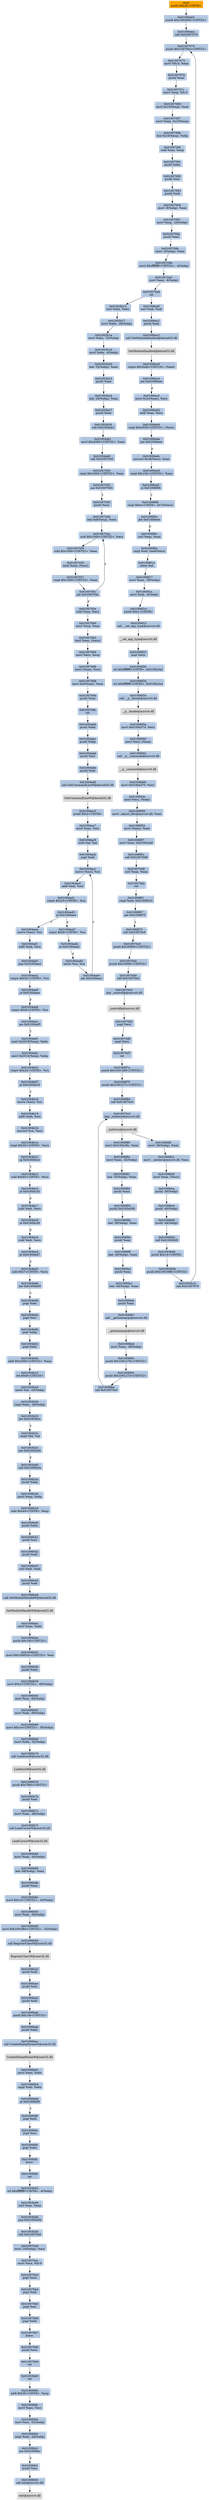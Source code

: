 digraph G {
node[shape=rectangle,style=filled,fillcolor=lightsteelblue,color=lightsteelblue]
bgcolor="transparent"
a0x01006eb3pushl_0x28UINT8[label="start\npushl $0x28<UINT8>",color="lightgrey",fillcolor="orange"];
a0x01006eb5pushl_0x1002000UINT32[label="0x01006eb5\npushl $0x1002000<UINT32>"];
a0x01006ebacall_0x01007070[label="0x01006eba\ncall 0x01007070"];
a0x01007070pushl_0x10070dcUINT32[label="0x01007070\npushl $0x10070dc<UINT32>"];
a0x01007075movl_fs_0_eax[label="0x01007075\nmovl %fs:0, %eax"];
a0x0100707bpushl_eax[label="0x0100707b\npushl %eax"];
a0x0100707cmovl_esp_fs_0[label="0x0100707c\nmovl %esp, %fs:0"];
a0x01007083movl_0x10esp__eax[label="0x01007083\nmovl 0x10(%esp), %eax"];
a0x01007087movl_ebp_0x10esp_[label="0x01007087\nmovl %ebp, 0x10(%esp)"];
a0x0100708bleal_0x10esp__ebp[label="0x0100708b\nleal 0x10(%esp), %ebp"];
a0x0100708fsubl_eax_esp[label="0x0100708f\nsubl %eax, %esp"];
a0x01007091pushl_ebx[label="0x01007091\npushl %ebx"];
a0x01007092pushl_esi[label="0x01007092\npushl %esi"];
a0x01007093pushl_edi[label="0x01007093\npushl %edi"];
a0x01007094movl__8ebp__eax[label="0x01007094\nmovl -8(%ebp), %eax"];
a0x01007097movl_esp__24ebp_[label="0x01007097\nmovl %esp, -24(%ebp)"];
a0x0100709apushl_eax[label="0x0100709a\npushl %eax"];
a0x0100709bmovl__4ebp__eax[label="0x0100709b\nmovl -4(%ebp), %eax"];
a0x0100709emovl_0xffffffffUINT32__4ebp_[label="0x0100709e\nmovl $0xffffffff<UINT32>, -4(%ebp)"];
a0x010070a5movl_eax__8ebp_[label="0x010070a5\nmovl %eax, -8(%ebp)"];
a0x010070a8ret[label="0x010070a8\nret"];
a0x01006ebfxorl_edi_edi[label="0x01006ebf\nxorl %edi, %edi"];
a0x01006ec1pushl_edi[label="0x01006ec1\npushl %edi"];
a0x01006ec2call_GetModuleHandleA_kernel32_dll[label="0x01006ec2\ncall GetModuleHandleA@kernel32.dll"];
GetModuleHandleA_kernel32_dll[label="GetModuleHandleA@kernel32.dll",color="lightgrey",fillcolor="lightgrey"];
a0x01006ec8cmpw_0x5a4dUINT16_eax_[label="0x01006ec8\ncmpw $0x5a4d<UINT16>, (%eax)"];
a0x01006ecdjne_0x01006eee[label="0x01006ecd\njne 0x01006eee"];
a0x01006ecfmovl_0x3ceax__ecx[label="0x01006ecf\nmovl 0x3c(%eax), %ecx"];
a0x01006ed2addl_eax_ecx[label="0x01006ed2\naddl %eax, %ecx"];
a0x01006ed4cmpl_0x4550UINT32_ecx_[label="0x01006ed4\ncmpl $0x4550<UINT32>, (%ecx)"];
a0x01006edajne_0x01006eee[label="0x01006eda\njne 0x01006eee"];
a0x01006edcmovzwl_0x18ecx__eax[label="0x01006edc\nmovzwl 0x18(%ecx), %eax"];
a0x01006ee0cmpl_0x10bUINT32_eax[label="0x01006ee0\ncmpl $0x10b<UINT32>, %eax"];
a0x01006ee5je_0x01006f06[label="0x01006ee5\nje 0x01006f06"];
a0x01006f06cmpl_0xeUINT8_0x74ecx_[label="0x01006f06\ncmpl $0xe<UINT8>, 0x74(%ecx)"];
a0x01006f0ajbe_0x01006eee[label="0x01006f0a\njbe 0x01006eee"];
a0x01006f0cxorl_eax_eax[label="0x01006f0c\nxorl %eax, %eax"];
a0x01006f0ecmpl_edi_0xe8ecx_[label="0x01006f0e\ncmpl %edi, 0xe8(%ecx)"];
a0x01006f14setne_al[label="0x01006f14\nsetne %al"];
a0x01006f17movl_eax__28ebp_[label="0x01006f17\nmovl %eax, -28(%ebp)"];
a0x01006f1amovl_edi__4ebp_[label="0x01006f1a\nmovl %edi, -4(%ebp)"];
a0x01006f1dpushl_0x1UINT8[label="0x01006f1d\npushl $0x1<UINT8>"];
a0x01006f1fcall___set_app_type_msvcrt_dll[label="0x01006f1f\ncall __set_app_type@msvcrt.dll"];
a__set_app_type_msvcrt_dll[label="__set_app_type@msvcrt.dll",color="lightgrey",fillcolor="lightgrey"];
a0x01006f25popl_ecx[label="0x01006f25\npopl %ecx"];
a0x01006f26orl_0xffffffffUINT8_0x0100a3a0[label="0x01006f26\norl $0xffffffff<UINT8>, 0x0100a3a0"];
a0x01006f2dorl_0xffffffffUINT8_0x0100a3a4[label="0x01006f2d\norl $0xffffffff<UINT8>, 0x0100a3a4"];
a0x01006f34call___p__fmode_msvcrt_dll[label="0x01006f34\ncall __p__fmode@msvcrt.dll"];
a__p__fmode_msvcrt_dll[label="__p__fmode@msvcrt.dll",color="lightgrey",fillcolor="lightgrey"];
a0x01006f3amovl_0x0100a374_ecx[label="0x01006f3a\nmovl 0x0100a374, %ecx"];
a0x01006f40movl_ecx_eax_[label="0x01006f40\nmovl %ecx, (%eax)"];
a0x01006f42call___p__commode_msvcrt_dll[label="0x01006f42\ncall __p__commode@msvcrt.dll"];
a__p__commode_msvcrt_dll[label="__p__commode@msvcrt.dll",color="lightgrey",fillcolor="lightgrey"];
a0x01006f48movl_0x0100a370_ecx[label="0x01006f48\nmovl 0x0100a370, %ecx"];
a0x01006f4emovl_ecx_eax_[label="0x01006f4e\nmovl %ecx, (%eax)"];
a0x01006f50movl__adjust_fdiv_msvcrt_dll_eax[label="0x01006f50\nmovl _adjust_fdiv@msvcrt.dll, %eax"];
a0x01006f55movl_eax__eax[label="0x01006f55\nmovl (%eax), %eax"];
a0x01006f57movl_eax_0x0100a3a8[label="0x01006f57\nmovl %eax, 0x0100a3a8"];
a0x01006f5ccall_0x010070d8[label="0x01006f5c\ncall 0x010070d8"];
a0x010070d8xorl_eax_eax[label="0x010070d8\nxorl %eax, %eax"];
a0x010070daret[label="0x010070da\nret"];
a0x01006f61cmpl_edi_0x01009010[label="0x01006f61\ncmpl %edi, 0x01009010"];
a0x01006f67jne_0x01006f75[label="0x01006f67\njne 0x01006f75"];
a0x01006f75call_0x010070c6[label="0x01006f75\ncall 0x010070c6"];
a0x010070c6pushl_0x30000UINT32[label="0x010070c6\npushl $0x30000<UINT32>"];
a0x010070cbpushl_0x10000UINT32[label="0x010070cb\npushl $0x10000<UINT32>"];
a0x010070d0call_0x010070e2[label="0x010070d0\ncall 0x010070e2"];
a0x010070e2jmp__controlfp_msvcrt_dll[label="0x010070e2\njmp _controlfp@msvcrt.dll"];
a_controlfp_msvcrt_dll[label="_controlfp@msvcrt.dll",color="lightgrey",fillcolor="lightgrey"];
a0x010070d5popl_ecx[label="0x010070d5\npopl %ecx"];
a0x010070d6popl_ecx[label="0x010070d6\npopl %ecx"];
a0x010070d7ret[label="0x010070d7\nret"];
a0x01006f7apushl_0x1001280UINT32[label="0x01006f7a\npushl $0x1001280<UINT32>"];
a0x01006f7fpushl_0x100127cUINT32[label="0x01006f7f\npushl $0x100127c<UINT32>"];
a0x01006f84call_0x010070c0[label="0x01006f84\ncall 0x010070c0"];
a0x010070c0jmp__initterm_msvcrt_dll[label="0x010070c0\njmp _initterm@msvcrt.dll"];
a_initterm_msvcrt_dll[label="_initterm@msvcrt.dll",color="lightgrey",fillcolor="lightgrey"];
a0x01006f89movl_0x0100a36c_eax[label="0x01006f89\nmovl 0x0100a36c, %eax"];
a0x01006f8emovl_eax__32ebp_[label="0x01006f8e\nmovl %eax, -32(%ebp)"];
a0x01006f91leal__32ebp__eax[label="0x01006f91\nleal -32(%ebp), %eax"];
a0x01006f94pushl_eax[label="0x01006f94\npushl %eax"];
a0x01006f95pushl_0x0100a368[label="0x01006f95\npushl 0x0100a368"];
a0x01006f9bleal__36ebp__eax[label="0x01006f9b\nleal -36(%ebp), %eax"];
a0x01006f9epushl_eax[label="0x01006f9e\npushl %eax"];
a0x01006f9fleal__40ebp__eax[label="0x01006f9f\nleal -40(%ebp), %eax"];
a0x01006fa2pushl_eax[label="0x01006fa2\npushl %eax"];
a0x01006fa3leal__44ebp__eax[label="0x01006fa3\nleal -44(%ebp), %eax"];
a0x01006fa6pushl_eax[label="0x01006fa6\npushl %eax"];
a0x01006fa7call___getmainargs_msvcrt_dll[label="0x01006fa7\ncall __getmainargs@msvcrt.dll"];
a__getmainargs_msvcrt_dll[label="__getmainargs@msvcrt.dll",color="lightgrey",fillcolor="lightgrey"];
a0x01006fadmovl_eax__48ebp_[label="0x01006fad\nmovl %eax, -48(%ebp)"];
a0x01006fb0pushl_0x1001278UINT32[label="0x01006fb0\npushl $0x1001278<UINT32>"];
a0x01006fb5pushl_0x1001274UINT32[label="0x01006fb5\npushl $0x1001274<UINT32>"];
a0x01006fbacall_0x010070c0[label="0x01006fba\ncall 0x010070c0"];
a0x01006fbfmovl__36ebp__eax[label="0x01006fbf\nmovl -36(%ebp), %eax"];
a0x01006fc2movl___initenv_msvcrt_dll_ecx[label="0x01006fc2\nmovl __initenv@msvcrt.dll, %ecx"];
a0x01006fc8movl_eax_ecx_[label="0x01006fc8\nmovl %eax, (%ecx)"];
a0x01006fcapushl__36ebp_[label="0x01006fca\npushl -36(%ebp)"];
a0x01006fcdpushl__40ebp_[label="0x01006fcd\npushl -40(%ebp)"];
a0x01006fd0pushl__44ebp_[label="0x01006fd0\npushl -44(%ebp)"];
a0x01006fd3call_0x01003b09[label="0x01006fd3\ncall 0x01003b09"];
a0x01003b09pushl_0x14UINT8[label="0x01003b09\npushl $0x14<UINT8>"];
a0x01003b0bpushl_0x1001688UINT32[label="0x01003b0b\npushl $0x1001688<UINT32>"];
a0x01003b10call_0x01007070[label="0x01003b10\ncall 0x01007070"];
a0x01003b15xorl_ebx_ebx[label="0x01003b15\nxorl %ebx, %ebx"];
a0x01003b17movl_ebx__28ebp_[label="0x01003b17\nmovl %ebx, -28(%ebp)"];
a0x01003b1amovl_ebx__32ebp_[label="0x01003b1a\nmovl %ebx, -32(%ebp)"];
a0x01003b1dmovl_ebx__4ebp_[label="0x01003b1d\nmovl %ebx, -4(%ebp)"];
a0x01003b20leal__32ebp__eax[label="0x01003b20\nleal -32(%ebp), %eax"];
a0x01003b23pushl_eax[label="0x01003b23\npushl %eax"];
a0x01003b24leal__28ebp__eax[label="0x01003b24\nleal -28(%ebp), %eax"];
a0x01003b27pushl_eax[label="0x01003b27\npushl %eax"];
a0x01003b28call_0x01004ab1[label="0x01003b28\ncall 0x01004ab1"];
a0x01004ab1movl_0x2000UINT32_eax[label="0x01004ab1\nmovl $0x2000<UINT32>, %eax"];
a0x01004ab6call_0x01007030[label="0x01004ab6\ncall 0x01007030"];
a0x01007030cmpl_0x1000UINT32_eax[label="0x01007030\ncmpl $0x1000<UINT32>, %eax"];
a0x01007035jae_0x01007045[label="0x01007035\njae 0x01007045"];
a0x01007045pushl_ecx[label="0x01007045\npushl %ecx"];
a0x01007046leal_0x8esp__ecx[label="0x01007046\nleal 0x8(%esp), %ecx"];
a0x0100704asubl_0x1000UINT32_ecx[label="0x0100704a\nsubl $0x1000<UINT32>, %ecx"];
a0x01007050subl_0x1000UINT32_eax[label="0x01007050\nsubl $0x1000<UINT32>, %eax"];
a0x01007055testl_eax_ecx_[label="0x01007055\ntestl %eax, (%ecx)"];
a0x01007057cmpl_0x1000UINT32_eax[label="0x01007057\ncmpl $0x1000<UINT32>, %eax"];
a0x0100705cjae_0x0100704a[label="0x0100705c\njae 0x0100704a"];
a0x0100705esubl_eax_ecx[label="0x0100705e\nsubl %eax, %ecx"];
a0x01007060movl_esp_eax[label="0x01007060\nmovl %esp, %eax"];
a0x01007062testl_eax_ecx_[label="0x01007062\ntestl %eax, (%ecx)"];
a0x01007064movl_ecx_esp[label="0x01007064\nmovl %ecx, %esp"];
a0x01007066movl_eax__ecx[label="0x01007066\nmovl (%eax), %ecx"];
a0x01007068movl_0x4eax__eax[label="0x01007068\nmovl 0x4(%eax), %eax"];
a0x0100706bpushl_eax[label="0x0100706b\npushl %eax"];
a0x0100706cret[label="0x0100706c\nret"];
a0x01004abbpushl_ebx[label="0x01004abb\npushl %ebx"];
a0x01004abcpushl_ebp[label="0x01004abc\npushl %ebp"];
a0x01004abdpushl_esi[label="0x01004abd\npushl %esi"];
a0x01004abepushl_edi[label="0x01004abe\npushl %edi"];
a0x01004abfcall_GetCommandLineW_kernel32_dll[label="0x01004abf\ncall GetCommandLineW@kernel32.dll"];
GetCommandLineW_kernel32_dll[label="GetCommandLineW@kernel32.dll",color="lightgrey",fillcolor="lightgrey"];
a0x01004ac5pushl_0x2UINT8[label="0x01004ac5\npushl $0x2<UINT8>"];
a0x01004ac7movl_eax_esi[label="0x01004ac7\nmovl %eax, %esi"];
a0x01004ac9xorb_al_al[label="0x01004ac9\nxorb %al, %al"];
a0x01004acbpopl_edi[label="0x01004acb\npopl %edi"];
a0x01004accmovw_esi__cx[label="0x01004acc\nmovw (%esi), %cx"];
a0x01004acfaddl_edi_esi[label="0x01004acf\naddl %edi, %esi"];
a0x01004ad1cmpw_0x20UINT8_cx[label="0x01004ad1\ncmpw $0x20<UINT8>, %cx"];
a0x01004ad5je_0x01004aee[label="0x01004ad5\nje 0x01004aee"];
a0x01004ad7cmpw_0x9UINT8_cx[label="0x01004ad7\ncmpw $0x9<UINT8>, %cx"];
a0x01004adbje_0x01004ae2[label="0x01004adb\nje 0x01004ae2"];
a0x01004addtestw_cx_cx[label="0x01004add\ntestw %cx, %cx"];
a0x01004ae0jne_0x01004acc[label="0x01004ae0\njne 0x01004acc"];
a0x01004aeemovw_esi__cx[label="0x01004aee\nmovw (%esi), %cx"];
a0x01004af1addl_edi_esi[label="0x01004af1\naddl %edi, %esi"];
a0x01004af3jmp_0x01004ae2[label="0x01004af3\njmp 0x01004ae2"];
a0x01004ae2cmpw_0x20UINT8_cx[label="0x01004ae2\ncmpw $0x20<UINT8>, %cx"];
a0x01004ae6je_0x01004aee[label="0x01004ae6\nje 0x01004aee"];
a0x01004ae8cmpw_0x9UINT8_cx[label="0x01004ae8\ncmpw $0x9<UINT8>, %cx"];
a0x01004aecjne_0x01004af5[label="0x01004aec\njne 0x01004af5"];
a0x01004af5movl_0x2018esp__ebx[label="0x01004af5\nmovl 0x2018(%esp), %ebx"];
a0x01004afcmovl_0x2014esp__ebp[label="0x01004afc\nmovl 0x2014(%esp), %ebp"];
a0x01004b03cmpw_0x2dUINT8_cx[label="0x01004b03\ncmpw $0x2d<UINT8>, %cx"];
a0x01004b07je_0x01004b16[label="0x01004b07\nje 0x01004b16"];
a0x01004b16movw_esi__cx[label="0x01004b16\nmovw (%esi), %cx"];
a0x01004b19addl_edi_esi[label="0x01004b19\naddl %edi, %esi"];
a0x01004b1bmovzwl_cx_ecx[label="0x01004b1b\nmovzwl %cx, %ecx"];
a0x01004b1ecmpl_0x50UINT8_ecx[label="0x01004b1e\ncmpl $0x50<UINT8>, %ecx"];
a0x01004b21jg_0x01004bc2[label="0x01004b21\njg 0x01004bc2"];
a0x01004bc2subl_0x65UINT8_ecx[label="0x01004bc2\nsubl $0x65<UINT8>, %ecx"];
a0x01004bc5je_0x01004c30[label="0x01004bc5\nje 0x01004c30"];
a0x01004bc7subl_edi_ecx[label="0x01004bc7\nsubl %edi, %ecx"];
a0x01004bc9je_0x01004c29[label="0x01004bc9\nje 0x01004c29"];
a0x01004bcbsubl_edi_ecx[label="0x01004bcb\nsubl %edi, %ecx"];
a0x01004bcdje_0x01004b47[label="0x01004bcd\nje 0x01004b47"];
a0x01004bd3subl_0x7UINT8_ecx[label="0x01004bd3\nsubl $0x7<UINT8>, %ecx"];
a0x01004bd6jne_0x01004b09[label="0x01004bd6\njne 0x01004b09"];
a0x01004b09popl_edi[label="0x01004b09\npopl %edi"];
a0x01004b0apopl_esi[label="0x01004b0a\npopl %esi"];
a0x01004b0bpopl_ebp[label="0x01004b0b\npopl %ebp"];
a0x01004b0cpopl_ebx[label="0x01004b0c\npopl %ebx"];
a0x01004b0daddl_0x2000UINT32_esp[label="0x01004b0d\naddl $0x2000<UINT32>, %esp"];
a0x01004b13ret_0x8UINT16[label="0x01004b13\nret $0x8<UINT16>"];
a0x01003b2dmovb_al__33ebp_[label="0x01003b2d\nmovb %al, -33(%ebp)"];
a0x01003b30cmpl_ebx__28ebp_[label="0x01003b30\ncmpl %ebx, -28(%ebp)"];
a0x01003b33jbe_0x01003b3c[label="0x01003b33\njbe 0x01003b3c"];
a0x01003b3ccmpb_bl_al[label="0x01003b3c\ncmpb %bl, %al"];
a0x01003b3ejne_0x01003b45[label="0x01003b3e\njne 0x01003b45"];
a0x01003b40call_0x01006b3a[label="0x01003b40\ncall 0x01006b3a"];
a0x01006b3apushl_ebp[label="0x01006b3a\npushl %ebp"];
a0x01006b3bmovl_esp_ebp[label="0x01006b3b\nmovl %esp, %ebp"];
a0x01006b3dsubl_0x44UINT8_esp[label="0x01006b3d\nsubl $0x44<UINT8>, %esp"];
a0x01006b40pushl_ebx[label="0x01006b40\npushl %ebx"];
a0x01006b41pushl_esi[label="0x01006b41\npushl %esi"];
a0x01006b42pushl_edi[label="0x01006b42\npushl %edi"];
a0x01006b43xorl_edi_edi[label="0x01006b43\nxorl %edi, %edi"];
a0x01006b45pushl_edi[label="0x01006b45\npushl %edi"];
a0x01006b46call_GetModuleHandleW_kernel32_dll[label="0x01006b46\ncall GetModuleHandleW@kernel32.dll"];
GetModuleHandleW_kernel32_dll[label="GetModuleHandleW@kernel32.dll",color="lightgrey",fillcolor="lightgrey"];
a0x01006b4cmovl_eax_ebx[label="0x01006b4c\nmovl %eax, %ebx"];
a0x01006b4epushl_0x1fdUINT32[label="0x01006b4e\npushl $0x1fd<UINT32>"];
a0x01006b53movl_0x100653cUINT32_esi[label="0x01006b53\nmovl $0x100653c<UINT32>, %esi"];
a0x01006b58pushl_ebx[label="0x01006b58\npushl %ebx"];
a0x01006b59movl_0x3UINT32__68ebp_[label="0x01006b59\nmovl $0x3<UINT32>, -68(%ebp)"];
a0x01006b60movl_esi__64ebp_[label="0x01006b60\nmovl %esi, -64(%ebp)"];
a0x01006b63movl_edi__60ebp_[label="0x01006b63\nmovl %edi, -60(%ebp)"];
a0x01006b66movl_0x1eUINT32__56ebp_[label="0x01006b66\nmovl $0x1e<UINT32>, -56(%ebp)"];
a0x01006b6dmovl_ebx__52ebp_[label="0x01006b6d\nmovl %ebx, -52(%ebp)"];
a0x01006b70call_LoadIconW_user32_dll[label="0x01006b70\ncall LoadIconW@user32.dll"];
LoadIconW_user32_dll[label="LoadIconW@user32.dll",color="lightgrey",fillcolor="lightgrey"];
a0x01006b76pushl_0x7f00UINT32[label="0x01006b76\npushl $0x7f00<UINT32>"];
a0x01006b7bpushl_edi[label="0x01006b7b\npushl %edi"];
a0x01006b7cmovl_eax__48ebp_[label="0x01006b7c\nmovl %eax, -48(%ebp)"];
a0x01006b7fcall_LoadCursorW_user32_dll[label="0x01006b7f\ncall LoadCursorW@user32.dll"];
LoadCursorW_user32_dll[label="LoadCursorW@user32.dll",color="lightgrey",fillcolor="lightgrey"];
a0x01006b85movl_eax__44ebp_[label="0x01006b85\nmovl %eax, -44(%ebp)"];
a0x01006b88leal__68ebp__eax[label="0x01006b88\nleal -68(%ebp), %eax"];
a0x01006b8bpushl_eax[label="0x01006b8b\npushl %eax"];
a0x01006b8cmovl_0x10UINT32__40ebp_[label="0x01006b8c\nmovl $0x10<UINT32>, -40(%ebp)"];
a0x01006b93movl_edi__36ebp_[label="0x01006b93\nmovl %edi, -36(%ebp)"];
a0x01006b96movl_0x1001f94UINT32__32ebp_[label="0x01006b96\nmovl $0x1001f94<UINT32>, -32(%ebp)"];
a0x01006b9dcall_RegisterClassW_user32_dll[label="0x01006b9d\ncall RegisterClassW@user32.dll"];
RegisterClassW_user32_dll[label="RegisterClassW@user32.dll",color="lightgrey",fillcolor="lightgrey"];
a0x01006ba3pushl_edi[label="0x01006ba3\npushl %edi"];
a0x01006ba4pushl_esi[label="0x01006ba4\npushl %esi"];
a0x01006ba5pushl_edi[label="0x01006ba5\npushl %edi"];
a0x01006ba6pushl_0x1f6UINT32[label="0x01006ba6\npushl $0x1f6<UINT32>"];
a0x01006babpushl_ebx[label="0x01006bab\npushl %ebx"];
a0x01006baccall_CreateDialogParamW_user32_dll[label="0x01006bac\ncall CreateDialogParamW@user32.dll"];
CreateDialogParamW_user32_dll[label="CreateDialogParamW@user32.dll",color="lightgrey",fillcolor="lightgrey"];
a0x01006bb2movl_eax_ebx[label="0x01006bb2\nmovl %eax, %ebx"];
a0x01006bb4cmpl_edi_ebx[label="0x01006bb4\ncmpl %edi, %ebx"];
a0x01006bb6je_0x01006bf9[label="0x01006bb6\nje 0x01006bf9"];
a0x01006bf9popl_edi[label="0x01006bf9\npopl %edi"];
a0x01006bfapopl_esi[label="0x01006bfa\npopl %esi"];
a0x01006bfbpopl_ebx[label="0x01006bfb\npopl %ebx"];
a0x01006bfcleave_[label="0x01006bfc\nleave "];
a0x01006bfdret[label="0x01006bfd\nret"];
a0x01003b45orl_0xffffffffUINT8__4ebp_[label="0x01003b45\norl $0xffffffff<UINT8>, -4(%ebp)"];
a0x01003b49xorl_eax_eax[label="0x01003b49\nxorl %eax, %eax"];
a0x01003b4bjmp_0x01003b5b[label="0x01003b4b\njmp 0x01003b5b"];
a0x01003b5bcall_0x010070a9[label="0x01003b5b\ncall 0x010070a9"];
a0x010070a9movl__16ebp__ecx[label="0x010070a9\nmovl -16(%ebp), %ecx"];
a0x010070acmovl_ecx_fs_0[label="0x010070ac\nmovl %ecx, %fs:0"];
a0x010070b3popl_ecx[label="0x010070b3\npopl %ecx"];
a0x010070b4popl_edi[label="0x010070b4\npopl %edi"];
a0x010070b5popl_esi[label="0x010070b5\npopl %esi"];
a0x010070b6popl_ebx[label="0x010070b6\npopl %ebx"];
a0x010070b7leave_[label="0x010070b7\nleave "];
a0x010070b8pushl_ecx[label="0x010070b8\npushl %ecx"];
a0x010070b9ret[label="0x010070b9\nret"];
a0x01003b60ret[label="0x01003b60\nret"];
a0x01006fd8addl_0x30UINT8_esp[label="0x01006fd8\naddl $0x30<UINT8>, %esp"];
a0x01006fdbmovl_eax_esi[label="0x01006fdb\nmovl %eax, %esi"];
a0x01006fddmovl_esi__52ebp_[label="0x01006fdd\nmovl %esi, -52(%ebp)"];
a0x01006fe0cmpl_edi__28ebp_[label="0x01006fe0\ncmpl %edi, -28(%ebp)"];
a0x01006fe3jne_0x01006fec[label="0x01006fe3\njne 0x01006fec"];
a0x01006fe5pushl_esi[label="0x01006fe5\npushl %esi"];
a0x01006fe6call_exit_msvcrt_dll[label="0x01006fe6\ncall exit@msvcrt.dll"];
exit_msvcrt_dll[label="exit@msvcrt.dll",color="lightgrey",fillcolor="lightgrey"];
a0x01006eb3pushl_0x28UINT8 -> a0x01006eb5pushl_0x1002000UINT32 [color="#000000"];
a0x01006eb5pushl_0x1002000UINT32 -> a0x01006ebacall_0x01007070 [color="#000000"];
a0x01006ebacall_0x01007070 -> a0x01007070pushl_0x10070dcUINT32 [color="#000000"];
a0x01007070pushl_0x10070dcUINT32 -> a0x01007075movl_fs_0_eax [color="#000000"];
a0x01007075movl_fs_0_eax -> a0x0100707bpushl_eax [color="#000000"];
a0x0100707bpushl_eax -> a0x0100707cmovl_esp_fs_0 [color="#000000"];
a0x0100707cmovl_esp_fs_0 -> a0x01007083movl_0x10esp__eax [color="#000000"];
a0x01007083movl_0x10esp__eax -> a0x01007087movl_ebp_0x10esp_ [color="#000000"];
a0x01007087movl_ebp_0x10esp_ -> a0x0100708bleal_0x10esp__ebp [color="#000000"];
a0x0100708bleal_0x10esp__ebp -> a0x0100708fsubl_eax_esp [color="#000000"];
a0x0100708fsubl_eax_esp -> a0x01007091pushl_ebx [color="#000000"];
a0x01007091pushl_ebx -> a0x01007092pushl_esi [color="#000000"];
a0x01007092pushl_esi -> a0x01007093pushl_edi [color="#000000"];
a0x01007093pushl_edi -> a0x01007094movl__8ebp__eax [color="#000000"];
a0x01007094movl__8ebp__eax -> a0x01007097movl_esp__24ebp_ [color="#000000"];
a0x01007097movl_esp__24ebp_ -> a0x0100709apushl_eax [color="#000000"];
a0x0100709apushl_eax -> a0x0100709bmovl__4ebp__eax [color="#000000"];
a0x0100709bmovl__4ebp__eax -> a0x0100709emovl_0xffffffffUINT32__4ebp_ [color="#000000"];
a0x0100709emovl_0xffffffffUINT32__4ebp_ -> a0x010070a5movl_eax__8ebp_ [color="#000000"];
a0x010070a5movl_eax__8ebp_ -> a0x010070a8ret [color="#000000"];
a0x010070a8ret -> a0x01006ebfxorl_edi_edi [color="#000000"];
a0x01006ebfxorl_edi_edi -> a0x01006ec1pushl_edi [color="#000000"];
a0x01006ec1pushl_edi -> a0x01006ec2call_GetModuleHandleA_kernel32_dll [color="#000000"];
a0x01006ec2call_GetModuleHandleA_kernel32_dll -> GetModuleHandleA_kernel32_dll [color="#000000"];
GetModuleHandleA_kernel32_dll -> a0x01006ec8cmpw_0x5a4dUINT16_eax_ [color="#000000"];
a0x01006ec8cmpw_0x5a4dUINT16_eax_ -> a0x01006ecdjne_0x01006eee [color="#000000"];
a0x01006ecdjne_0x01006eee -> a0x01006ecfmovl_0x3ceax__ecx [color="#000000",label="F"];
a0x01006ecfmovl_0x3ceax__ecx -> a0x01006ed2addl_eax_ecx [color="#000000"];
a0x01006ed2addl_eax_ecx -> a0x01006ed4cmpl_0x4550UINT32_ecx_ [color="#000000"];
a0x01006ed4cmpl_0x4550UINT32_ecx_ -> a0x01006edajne_0x01006eee [color="#000000"];
a0x01006edajne_0x01006eee -> a0x01006edcmovzwl_0x18ecx__eax [color="#000000",label="F"];
a0x01006edcmovzwl_0x18ecx__eax -> a0x01006ee0cmpl_0x10bUINT32_eax [color="#000000"];
a0x01006ee0cmpl_0x10bUINT32_eax -> a0x01006ee5je_0x01006f06 [color="#000000"];
a0x01006ee5je_0x01006f06 -> a0x01006f06cmpl_0xeUINT8_0x74ecx_ [color="#000000",label="T"];
a0x01006f06cmpl_0xeUINT8_0x74ecx_ -> a0x01006f0ajbe_0x01006eee [color="#000000"];
a0x01006f0ajbe_0x01006eee -> a0x01006f0cxorl_eax_eax [color="#000000",label="F"];
a0x01006f0cxorl_eax_eax -> a0x01006f0ecmpl_edi_0xe8ecx_ [color="#000000"];
a0x01006f0ecmpl_edi_0xe8ecx_ -> a0x01006f14setne_al [color="#000000"];
a0x01006f14setne_al -> a0x01006f17movl_eax__28ebp_ [color="#000000"];
a0x01006f17movl_eax__28ebp_ -> a0x01006f1amovl_edi__4ebp_ [color="#000000"];
a0x01006f1amovl_edi__4ebp_ -> a0x01006f1dpushl_0x1UINT8 [color="#000000"];
a0x01006f1dpushl_0x1UINT8 -> a0x01006f1fcall___set_app_type_msvcrt_dll [color="#000000"];
a0x01006f1fcall___set_app_type_msvcrt_dll -> a__set_app_type_msvcrt_dll [color="#000000"];
a__set_app_type_msvcrt_dll -> a0x01006f25popl_ecx [color="#000000"];
a0x01006f25popl_ecx -> a0x01006f26orl_0xffffffffUINT8_0x0100a3a0 [color="#000000"];
a0x01006f26orl_0xffffffffUINT8_0x0100a3a0 -> a0x01006f2dorl_0xffffffffUINT8_0x0100a3a4 [color="#000000"];
a0x01006f2dorl_0xffffffffUINT8_0x0100a3a4 -> a0x01006f34call___p__fmode_msvcrt_dll [color="#000000"];
a0x01006f34call___p__fmode_msvcrt_dll -> a__p__fmode_msvcrt_dll [color="#000000"];
a__p__fmode_msvcrt_dll -> a0x01006f3amovl_0x0100a374_ecx [color="#000000"];
a0x01006f3amovl_0x0100a374_ecx -> a0x01006f40movl_ecx_eax_ [color="#000000"];
a0x01006f40movl_ecx_eax_ -> a0x01006f42call___p__commode_msvcrt_dll [color="#000000"];
a0x01006f42call___p__commode_msvcrt_dll -> a__p__commode_msvcrt_dll [color="#000000"];
a__p__commode_msvcrt_dll -> a0x01006f48movl_0x0100a370_ecx [color="#000000"];
a0x01006f48movl_0x0100a370_ecx -> a0x01006f4emovl_ecx_eax_ [color="#000000"];
a0x01006f4emovl_ecx_eax_ -> a0x01006f50movl__adjust_fdiv_msvcrt_dll_eax [color="#000000"];
a0x01006f50movl__adjust_fdiv_msvcrt_dll_eax -> a0x01006f55movl_eax__eax [color="#000000"];
a0x01006f55movl_eax__eax -> a0x01006f57movl_eax_0x0100a3a8 [color="#000000"];
a0x01006f57movl_eax_0x0100a3a8 -> a0x01006f5ccall_0x010070d8 [color="#000000"];
a0x01006f5ccall_0x010070d8 -> a0x010070d8xorl_eax_eax [color="#000000"];
a0x010070d8xorl_eax_eax -> a0x010070daret [color="#000000"];
a0x010070daret -> a0x01006f61cmpl_edi_0x01009010 [color="#000000"];
a0x01006f61cmpl_edi_0x01009010 -> a0x01006f67jne_0x01006f75 [color="#000000"];
a0x01006f67jne_0x01006f75 -> a0x01006f75call_0x010070c6 [color="#000000",label="T"];
a0x01006f75call_0x010070c6 -> a0x010070c6pushl_0x30000UINT32 [color="#000000"];
a0x010070c6pushl_0x30000UINT32 -> a0x010070cbpushl_0x10000UINT32 [color="#000000"];
a0x010070cbpushl_0x10000UINT32 -> a0x010070d0call_0x010070e2 [color="#000000"];
a0x010070d0call_0x010070e2 -> a0x010070e2jmp__controlfp_msvcrt_dll [color="#000000"];
a0x010070e2jmp__controlfp_msvcrt_dll -> a_controlfp_msvcrt_dll [color="#000000"];
a_controlfp_msvcrt_dll -> a0x010070d5popl_ecx [color="#000000"];
a0x010070d5popl_ecx -> a0x010070d6popl_ecx [color="#000000"];
a0x010070d6popl_ecx -> a0x010070d7ret [color="#000000"];
a0x010070d7ret -> a0x01006f7apushl_0x1001280UINT32 [color="#000000"];
a0x01006f7apushl_0x1001280UINT32 -> a0x01006f7fpushl_0x100127cUINT32 [color="#000000"];
a0x01006f7fpushl_0x100127cUINT32 -> a0x01006f84call_0x010070c0 [color="#000000"];
a0x01006f84call_0x010070c0 -> a0x010070c0jmp__initterm_msvcrt_dll [color="#000000"];
a0x010070c0jmp__initterm_msvcrt_dll -> a_initterm_msvcrt_dll [color="#000000"];
a_initterm_msvcrt_dll -> a0x01006f89movl_0x0100a36c_eax [color="#000000"];
a0x01006f89movl_0x0100a36c_eax -> a0x01006f8emovl_eax__32ebp_ [color="#000000"];
a0x01006f8emovl_eax__32ebp_ -> a0x01006f91leal__32ebp__eax [color="#000000"];
a0x01006f91leal__32ebp__eax -> a0x01006f94pushl_eax [color="#000000"];
a0x01006f94pushl_eax -> a0x01006f95pushl_0x0100a368 [color="#000000"];
a0x01006f95pushl_0x0100a368 -> a0x01006f9bleal__36ebp__eax [color="#000000"];
a0x01006f9bleal__36ebp__eax -> a0x01006f9epushl_eax [color="#000000"];
a0x01006f9epushl_eax -> a0x01006f9fleal__40ebp__eax [color="#000000"];
a0x01006f9fleal__40ebp__eax -> a0x01006fa2pushl_eax [color="#000000"];
a0x01006fa2pushl_eax -> a0x01006fa3leal__44ebp__eax [color="#000000"];
a0x01006fa3leal__44ebp__eax -> a0x01006fa6pushl_eax [color="#000000"];
a0x01006fa6pushl_eax -> a0x01006fa7call___getmainargs_msvcrt_dll [color="#000000"];
a0x01006fa7call___getmainargs_msvcrt_dll -> a__getmainargs_msvcrt_dll [color="#000000"];
a__getmainargs_msvcrt_dll -> a0x01006fadmovl_eax__48ebp_ [color="#000000"];
a0x01006fadmovl_eax__48ebp_ -> a0x01006fb0pushl_0x1001278UINT32 [color="#000000"];
a0x01006fb0pushl_0x1001278UINT32 -> a0x01006fb5pushl_0x1001274UINT32 [color="#000000"];
a0x01006fb5pushl_0x1001274UINT32 -> a0x01006fbacall_0x010070c0 [color="#000000"];
a0x01006fbacall_0x010070c0 -> a0x010070c0jmp__initterm_msvcrt_dll [color="#000000"];
a_initterm_msvcrt_dll -> a0x01006fbfmovl__36ebp__eax [color="#000000"];
a0x01006fbfmovl__36ebp__eax -> a0x01006fc2movl___initenv_msvcrt_dll_ecx [color="#000000"];
a0x01006fc2movl___initenv_msvcrt_dll_ecx -> a0x01006fc8movl_eax_ecx_ [color="#000000"];
a0x01006fc8movl_eax_ecx_ -> a0x01006fcapushl__36ebp_ [color="#000000"];
a0x01006fcapushl__36ebp_ -> a0x01006fcdpushl__40ebp_ [color="#000000"];
a0x01006fcdpushl__40ebp_ -> a0x01006fd0pushl__44ebp_ [color="#000000"];
a0x01006fd0pushl__44ebp_ -> a0x01006fd3call_0x01003b09 [color="#000000"];
a0x01006fd3call_0x01003b09 -> a0x01003b09pushl_0x14UINT8 [color="#000000"];
a0x01003b09pushl_0x14UINT8 -> a0x01003b0bpushl_0x1001688UINT32 [color="#000000"];
a0x01003b0bpushl_0x1001688UINT32 -> a0x01003b10call_0x01007070 [color="#000000"];
a0x01003b10call_0x01007070 -> a0x01007070pushl_0x10070dcUINT32 [color="#000000"];
a0x010070a8ret -> a0x01003b15xorl_ebx_ebx [color="#000000"];
a0x01003b15xorl_ebx_ebx -> a0x01003b17movl_ebx__28ebp_ [color="#000000"];
a0x01003b17movl_ebx__28ebp_ -> a0x01003b1amovl_ebx__32ebp_ [color="#000000"];
a0x01003b1amovl_ebx__32ebp_ -> a0x01003b1dmovl_ebx__4ebp_ [color="#000000"];
a0x01003b1dmovl_ebx__4ebp_ -> a0x01003b20leal__32ebp__eax [color="#000000"];
a0x01003b20leal__32ebp__eax -> a0x01003b23pushl_eax [color="#000000"];
a0x01003b23pushl_eax -> a0x01003b24leal__28ebp__eax [color="#000000"];
a0x01003b24leal__28ebp__eax -> a0x01003b27pushl_eax [color="#000000"];
a0x01003b27pushl_eax -> a0x01003b28call_0x01004ab1 [color="#000000"];
a0x01003b28call_0x01004ab1 -> a0x01004ab1movl_0x2000UINT32_eax [color="#000000"];
a0x01004ab1movl_0x2000UINT32_eax -> a0x01004ab6call_0x01007030 [color="#000000"];
a0x01004ab6call_0x01007030 -> a0x01007030cmpl_0x1000UINT32_eax [color="#000000"];
a0x01007030cmpl_0x1000UINT32_eax -> a0x01007035jae_0x01007045 [color="#000000"];
a0x01007035jae_0x01007045 -> a0x01007045pushl_ecx [color="#000000",label="T"];
a0x01007045pushl_ecx -> a0x01007046leal_0x8esp__ecx [color="#000000"];
a0x01007046leal_0x8esp__ecx -> a0x0100704asubl_0x1000UINT32_ecx [color="#000000"];
a0x0100704asubl_0x1000UINT32_ecx -> a0x01007050subl_0x1000UINT32_eax [color="#000000"];
a0x01007050subl_0x1000UINT32_eax -> a0x01007055testl_eax_ecx_ [color="#000000"];
a0x01007055testl_eax_ecx_ -> a0x01007057cmpl_0x1000UINT32_eax [color="#000000"];
a0x01007057cmpl_0x1000UINT32_eax -> a0x0100705cjae_0x0100704a [color="#000000"];
a0x0100705cjae_0x0100704a -> a0x0100704asubl_0x1000UINT32_ecx [color="#000000",label="T"];
a0x0100705cjae_0x0100704a -> a0x0100705esubl_eax_ecx [color="#000000",label="F"];
a0x0100705esubl_eax_ecx -> a0x01007060movl_esp_eax [color="#000000"];
a0x01007060movl_esp_eax -> a0x01007062testl_eax_ecx_ [color="#000000"];
a0x01007062testl_eax_ecx_ -> a0x01007064movl_ecx_esp [color="#000000"];
a0x01007064movl_ecx_esp -> a0x01007066movl_eax__ecx [color="#000000"];
a0x01007066movl_eax__ecx -> a0x01007068movl_0x4eax__eax [color="#000000"];
a0x01007068movl_0x4eax__eax -> a0x0100706bpushl_eax [color="#000000"];
a0x0100706bpushl_eax -> a0x0100706cret [color="#000000"];
a0x0100706cret -> a0x01004abbpushl_ebx [color="#000000"];
a0x01004abbpushl_ebx -> a0x01004abcpushl_ebp [color="#000000"];
a0x01004abcpushl_ebp -> a0x01004abdpushl_esi [color="#000000"];
a0x01004abdpushl_esi -> a0x01004abepushl_edi [color="#000000"];
a0x01004abepushl_edi -> a0x01004abfcall_GetCommandLineW_kernel32_dll [color="#000000"];
a0x01004abfcall_GetCommandLineW_kernel32_dll -> GetCommandLineW_kernel32_dll [color="#000000"];
GetCommandLineW_kernel32_dll -> a0x01004ac5pushl_0x2UINT8 [color="#000000"];
a0x01004ac5pushl_0x2UINT8 -> a0x01004ac7movl_eax_esi [color="#000000"];
a0x01004ac7movl_eax_esi -> a0x01004ac9xorb_al_al [color="#000000"];
a0x01004ac9xorb_al_al -> a0x01004acbpopl_edi [color="#000000"];
a0x01004acbpopl_edi -> a0x01004accmovw_esi__cx [color="#000000"];
a0x01004accmovw_esi__cx -> a0x01004acfaddl_edi_esi [color="#000000"];
a0x01004acfaddl_edi_esi -> a0x01004ad1cmpw_0x20UINT8_cx [color="#000000"];
a0x01004ad1cmpw_0x20UINT8_cx -> a0x01004ad5je_0x01004aee [color="#000000"];
a0x01004ad5je_0x01004aee -> a0x01004ad7cmpw_0x9UINT8_cx [color="#000000",label="F"];
a0x01004ad7cmpw_0x9UINT8_cx -> a0x01004adbje_0x01004ae2 [color="#000000"];
a0x01004adbje_0x01004ae2 -> a0x01004addtestw_cx_cx [color="#000000",label="F"];
a0x01004addtestw_cx_cx -> a0x01004ae0jne_0x01004acc [color="#000000"];
a0x01004ae0jne_0x01004acc -> a0x01004accmovw_esi__cx [color="#000000",label="T"];
a0x01004ad5je_0x01004aee -> a0x01004aeemovw_esi__cx [color="#000000",label="T"];
a0x01004aeemovw_esi__cx -> a0x01004af1addl_edi_esi [color="#000000"];
a0x01004af1addl_edi_esi -> a0x01004af3jmp_0x01004ae2 [color="#000000"];
a0x01004af3jmp_0x01004ae2 -> a0x01004ae2cmpw_0x20UINT8_cx [color="#000000"];
a0x01004ae2cmpw_0x20UINT8_cx -> a0x01004ae6je_0x01004aee [color="#000000"];
a0x01004ae6je_0x01004aee -> a0x01004ae8cmpw_0x9UINT8_cx [color="#000000",label="F"];
a0x01004ae8cmpw_0x9UINT8_cx -> a0x01004aecjne_0x01004af5 [color="#000000"];
a0x01004aecjne_0x01004af5 -> a0x01004af5movl_0x2018esp__ebx [color="#000000",label="T"];
a0x01004af5movl_0x2018esp__ebx -> a0x01004afcmovl_0x2014esp__ebp [color="#000000"];
a0x01004afcmovl_0x2014esp__ebp -> a0x01004b03cmpw_0x2dUINT8_cx [color="#000000"];
a0x01004b03cmpw_0x2dUINT8_cx -> a0x01004b07je_0x01004b16 [color="#000000"];
a0x01004b07je_0x01004b16 -> a0x01004b16movw_esi__cx [color="#000000",label="T"];
a0x01004b16movw_esi__cx -> a0x01004b19addl_edi_esi [color="#000000"];
a0x01004b19addl_edi_esi -> a0x01004b1bmovzwl_cx_ecx [color="#000000"];
a0x01004b1bmovzwl_cx_ecx -> a0x01004b1ecmpl_0x50UINT8_ecx [color="#000000"];
a0x01004b1ecmpl_0x50UINT8_ecx -> a0x01004b21jg_0x01004bc2 [color="#000000"];
a0x01004b21jg_0x01004bc2 -> a0x01004bc2subl_0x65UINT8_ecx [color="#000000",label="T"];
a0x01004bc2subl_0x65UINT8_ecx -> a0x01004bc5je_0x01004c30 [color="#000000"];
a0x01004bc5je_0x01004c30 -> a0x01004bc7subl_edi_ecx [color="#000000",label="F"];
a0x01004bc7subl_edi_ecx -> a0x01004bc9je_0x01004c29 [color="#000000"];
a0x01004bc9je_0x01004c29 -> a0x01004bcbsubl_edi_ecx [color="#000000",label="F"];
a0x01004bcbsubl_edi_ecx -> a0x01004bcdje_0x01004b47 [color="#000000"];
a0x01004bcdje_0x01004b47 -> a0x01004bd3subl_0x7UINT8_ecx [color="#000000",label="F"];
a0x01004bd3subl_0x7UINT8_ecx -> a0x01004bd6jne_0x01004b09 [color="#000000"];
a0x01004bd6jne_0x01004b09 -> a0x01004b09popl_edi [color="#000000",label="T"];
a0x01004b09popl_edi -> a0x01004b0apopl_esi [color="#000000"];
a0x01004b0apopl_esi -> a0x01004b0bpopl_ebp [color="#000000"];
a0x01004b0bpopl_ebp -> a0x01004b0cpopl_ebx [color="#000000"];
a0x01004b0cpopl_ebx -> a0x01004b0daddl_0x2000UINT32_esp [color="#000000"];
a0x01004b0daddl_0x2000UINT32_esp -> a0x01004b13ret_0x8UINT16 [color="#000000"];
a0x01004b13ret_0x8UINT16 -> a0x01003b2dmovb_al__33ebp_ [color="#000000"];
a0x01003b2dmovb_al__33ebp_ -> a0x01003b30cmpl_ebx__28ebp_ [color="#000000"];
a0x01003b30cmpl_ebx__28ebp_ -> a0x01003b33jbe_0x01003b3c [color="#000000"];
a0x01003b33jbe_0x01003b3c -> a0x01003b3ccmpb_bl_al [color="#000000",label="T"];
a0x01003b3ccmpb_bl_al -> a0x01003b3ejne_0x01003b45 [color="#000000"];
a0x01003b3ejne_0x01003b45 -> a0x01003b40call_0x01006b3a [color="#000000",label="F"];
a0x01003b40call_0x01006b3a -> a0x01006b3apushl_ebp [color="#000000"];
a0x01006b3apushl_ebp -> a0x01006b3bmovl_esp_ebp [color="#000000"];
a0x01006b3bmovl_esp_ebp -> a0x01006b3dsubl_0x44UINT8_esp [color="#000000"];
a0x01006b3dsubl_0x44UINT8_esp -> a0x01006b40pushl_ebx [color="#000000"];
a0x01006b40pushl_ebx -> a0x01006b41pushl_esi [color="#000000"];
a0x01006b41pushl_esi -> a0x01006b42pushl_edi [color="#000000"];
a0x01006b42pushl_edi -> a0x01006b43xorl_edi_edi [color="#000000"];
a0x01006b43xorl_edi_edi -> a0x01006b45pushl_edi [color="#000000"];
a0x01006b45pushl_edi -> a0x01006b46call_GetModuleHandleW_kernel32_dll [color="#000000"];
a0x01006b46call_GetModuleHandleW_kernel32_dll -> GetModuleHandleW_kernel32_dll [color="#000000"];
GetModuleHandleW_kernel32_dll -> a0x01006b4cmovl_eax_ebx [color="#000000"];
a0x01006b4cmovl_eax_ebx -> a0x01006b4epushl_0x1fdUINT32 [color="#000000"];
a0x01006b4epushl_0x1fdUINT32 -> a0x01006b53movl_0x100653cUINT32_esi [color="#000000"];
a0x01006b53movl_0x100653cUINT32_esi -> a0x01006b58pushl_ebx [color="#000000"];
a0x01006b58pushl_ebx -> a0x01006b59movl_0x3UINT32__68ebp_ [color="#000000"];
a0x01006b59movl_0x3UINT32__68ebp_ -> a0x01006b60movl_esi__64ebp_ [color="#000000"];
a0x01006b60movl_esi__64ebp_ -> a0x01006b63movl_edi__60ebp_ [color="#000000"];
a0x01006b63movl_edi__60ebp_ -> a0x01006b66movl_0x1eUINT32__56ebp_ [color="#000000"];
a0x01006b66movl_0x1eUINT32__56ebp_ -> a0x01006b6dmovl_ebx__52ebp_ [color="#000000"];
a0x01006b6dmovl_ebx__52ebp_ -> a0x01006b70call_LoadIconW_user32_dll [color="#000000"];
a0x01006b70call_LoadIconW_user32_dll -> LoadIconW_user32_dll [color="#000000"];
LoadIconW_user32_dll -> a0x01006b76pushl_0x7f00UINT32 [color="#000000"];
a0x01006b76pushl_0x7f00UINT32 -> a0x01006b7bpushl_edi [color="#000000"];
a0x01006b7bpushl_edi -> a0x01006b7cmovl_eax__48ebp_ [color="#000000"];
a0x01006b7cmovl_eax__48ebp_ -> a0x01006b7fcall_LoadCursorW_user32_dll [color="#000000"];
a0x01006b7fcall_LoadCursorW_user32_dll -> LoadCursorW_user32_dll [color="#000000"];
LoadCursorW_user32_dll -> a0x01006b85movl_eax__44ebp_ [color="#000000"];
a0x01006b85movl_eax__44ebp_ -> a0x01006b88leal__68ebp__eax [color="#000000"];
a0x01006b88leal__68ebp__eax -> a0x01006b8bpushl_eax [color="#000000"];
a0x01006b8bpushl_eax -> a0x01006b8cmovl_0x10UINT32__40ebp_ [color="#000000"];
a0x01006b8cmovl_0x10UINT32__40ebp_ -> a0x01006b93movl_edi__36ebp_ [color="#000000"];
a0x01006b93movl_edi__36ebp_ -> a0x01006b96movl_0x1001f94UINT32__32ebp_ [color="#000000"];
a0x01006b96movl_0x1001f94UINT32__32ebp_ -> a0x01006b9dcall_RegisterClassW_user32_dll [color="#000000"];
a0x01006b9dcall_RegisterClassW_user32_dll -> RegisterClassW_user32_dll [color="#000000"];
RegisterClassW_user32_dll -> a0x01006ba3pushl_edi [color="#000000"];
a0x01006ba3pushl_edi -> a0x01006ba4pushl_esi [color="#000000"];
a0x01006ba4pushl_esi -> a0x01006ba5pushl_edi [color="#000000"];
a0x01006ba5pushl_edi -> a0x01006ba6pushl_0x1f6UINT32 [color="#000000"];
a0x01006ba6pushl_0x1f6UINT32 -> a0x01006babpushl_ebx [color="#000000"];
a0x01006babpushl_ebx -> a0x01006baccall_CreateDialogParamW_user32_dll [color="#000000"];
a0x01006baccall_CreateDialogParamW_user32_dll -> CreateDialogParamW_user32_dll [color="#000000"];
CreateDialogParamW_user32_dll -> a0x01006bb2movl_eax_ebx [color="#000000"];
a0x01006bb2movl_eax_ebx -> a0x01006bb4cmpl_edi_ebx [color="#000000"];
a0x01006bb4cmpl_edi_ebx -> a0x01006bb6je_0x01006bf9 [color="#000000"];
a0x01006bb6je_0x01006bf9 -> a0x01006bf9popl_edi [color="#000000",label="T"];
a0x01006bf9popl_edi -> a0x01006bfapopl_esi [color="#000000"];
a0x01006bfapopl_esi -> a0x01006bfbpopl_ebx [color="#000000"];
a0x01006bfbpopl_ebx -> a0x01006bfcleave_ [color="#000000"];
a0x01006bfcleave_ -> a0x01006bfdret [color="#000000"];
a0x01006bfdret -> a0x01003b45orl_0xffffffffUINT8__4ebp_ [color="#000000"];
a0x01003b45orl_0xffffffffUINT8__4ebp_ -> a0x01003b49xorl_eax_eax [color="#000000"];
a0x01003b49xorl_eax_eax -> a0x01003b4bjmp_0x01003b5b [color="#000000"];
a0x01003b4bjmp_0x01003b5b -> a0x01003b5bcall_0x010070a9 [color="#000000"];
a0x01003b5bcall_0x010070a9 -> a0x010070a9movl__16ebp__ecx [color="#000000"];
a0x010070a9movl__16ebp__ecx -> a0x010070acmovl_ecx_fs_0 [color="#000000"];
a0x010070acmovl_ecx_fs_0 -> a0x010070b3popl_ecx [color="#000000"];
a0x010070b3popl_ecx -> a0x010070b4popl_edi [color="#000000"];
a0x010070b4popl_edi -> a0x010070b5popl_esi [color="#000000"];
a0x010070b5popl_esi -> a0x010070b6popl_ebx [color="#000000"];
a0x010070b6popl_ebx -> a0x010070b7leave_ [color="#000000"];
a0x010070b7leave_ -> a0x010070b8pushl_ecx [color="#000000"];
a0x010070b8pushl_ecx -> a0x010070b9ret [color="#000000"];
a0x010070b9ret -> a0x01003b60ret [color="#000000"];
a0x01003b60ret -> a0x01006fd8addl_0x30UINT8_esp [color="#000000"];
a0x01006fd8addl_0x30UINT8_esp -> a0x01006fdbmovl_eax_esi [color="#000000"];
a0x01006fdbmovl_eax_esi -> a0x01006fddmovl_esi__52ebp_ [color="#000000"];
a0x01006fddmovl_esi__52ebp_ -> a0x01006fe0cmpl_edi__28ebp_ [color="#000000"];
a0x01006fe0cmpl_edi__28ebp_ -> a0x01006fe3jne_0x01006fec [color="#000000"];
a0x01006fe3jne_0x01006fec -> a0x01006fe5pushl_esi [color="#000000",label="F"];
a0x01006fe5pushl_esi -> a0x01006fe6call_exit_msvcrt_dll [color="#000000"];
a0x01006fe6call_exit_msvcrt_dll -> exit_msvcrt_dll [color="#000000"];
}
